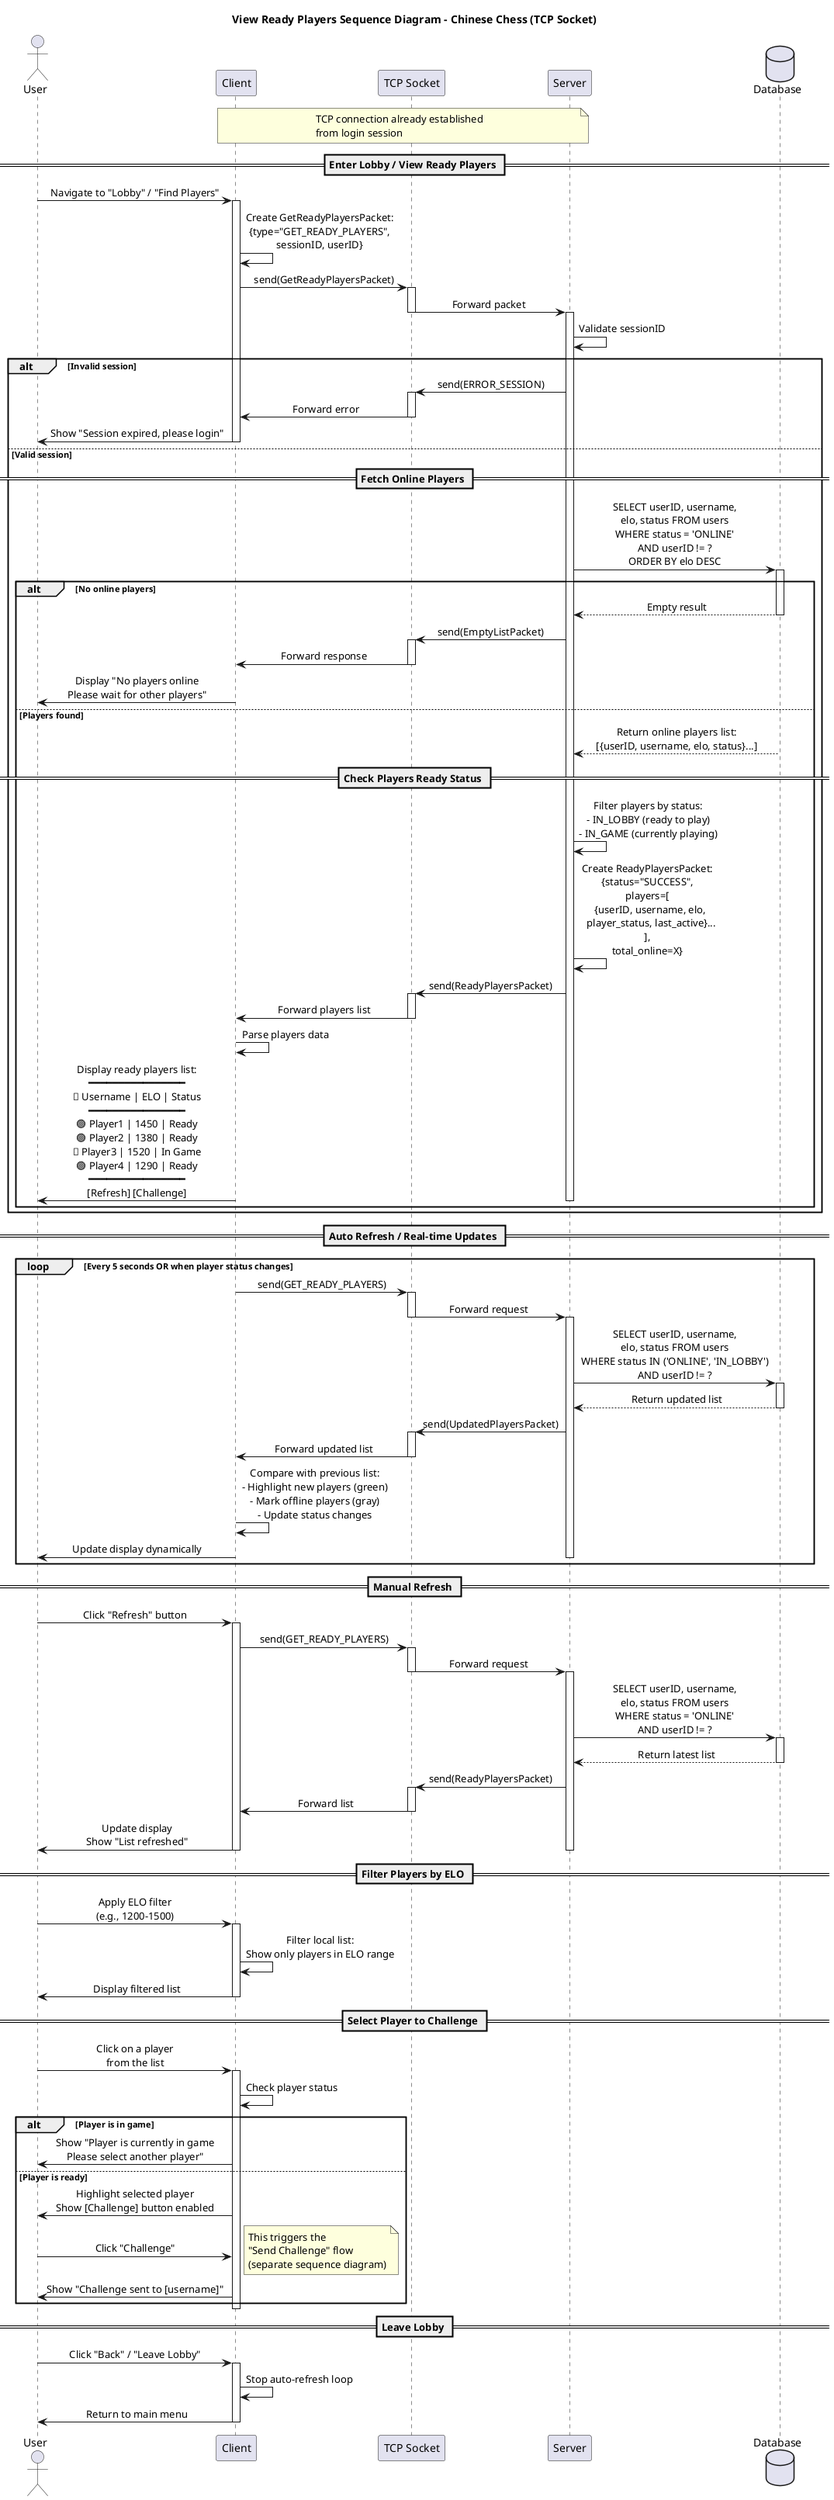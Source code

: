 @startuml
title View Ready Players Sequence Diagram - Chinese Chess (TCP Socket)

skinparam sequenceMessageAlign center
skinparam responseMessageBelowArrow true

actor User
participant "Client" as Client
participant "TCP Socket" as Socket
participant "Server" as Server
database "Database" as DB

note over Client, Server
  TCP connection already established
  from login session
end note

== Enter Lobby / View Ready Players ==
User -> Client: Navigate to "Lobby" / "Find Players"
activate Client

Client -> Client: Create GetReadyPlayersPacket:\n{type="GET_READY_PLAYERS",\nsessionID, userID}

Client -> Socket: send(GetReadyPlayersPacket)
activate Socket
Socket -> Server: Forward packet
deactivate Socket
activate Server

Server -> Server: Validate sessionID

alt Invalid session
    Server -> Socket: send(ERROR_SESSION)
    activate Socket
    Socket -> Client: Forward error
    deactivate Socket
    Client -> User: Show "Session expired, please login"
    deactivate Client
    
else Valid session
    == Fetch Online Players ==
    Server -> DB: SELECT userID, username,\nelo, status FROM users\nWHERE status = 'ONLINE'\nAND userID != ?\nORDER BY elo DESC
    activate DB
    
    alt No online players
        DB --> Server: Empty result
        deactivate DB
        
        Server -> Socket: send(EmptyListPacket)
        activate Socket
        Socket -> Client: Forward response
        deactivate Socket
        
        Client -> User: Display "No players online\nPlease wait for other players"
        deactivate Client
        
    else Players found
        DB --> Server: Return online players list:\n[{userID, username, elo, status}...]
        deactivate DB
        
        == Check Players Ready Status ==
        Server -> Server: Filter players by status:\n- IN_LOBBY (ready to play)\n- IN_GAME (currently playing)
        
        Server -> Server: Create ReadyPlayersPacket:\n{status="SUCCESS",\nplayers=[\n  {userID, username, elo,\n   player_status, last_active}...\n],\ntotal_online=X}
        
        Server -> Socket: send(ReadyPlayersPacket)
        activate Socket
        Socket -> Client: Forward players list
        deactivate Socket
        
        Client -> Client: Parse players data
        
        Client -> User: Display ready players list:\n━━━━━━━━━━━━━━━━\n👤 Username | ELO | Status\n━━━━━━━━━━━━━━━━\n🟢 Player1 | 1450 | Ready\n🟢 Player2 | 1380 | Ready\n🔴 Player3 | 1520 | In Game\n🟢 Player4 | 1290 | Ready\n━━━━━━━━━━━━━━━━\n[Refresh] [Challenge]
        deactivate Client
        deactivate Server
    end
end

== Auto Refresh / Real-time Updates ==
loop Every 5 seconds OR when player status changes
    Client -> Socket: send(GET_READY_PLAYERS)
    activate Socket
    Socket -> Server: Forward request
    deactivate Socket
    activate Server
    
    Server -> DB: SELECT userID, username,\nelo, status FROM users\nWHERE status IN ('ONLINE', 'IN_LOBBY')\nAND userID != ?
    activate DB
    DB --> Server: Return updated list
    deactivate DB
    
    Server -> Socket: send(UpdatedPlayersPacket)
    activate Socket
    Socket -> Client: Forward updated list
    deactivate Socket
    
    Client -> Client: Compare with previous list:\n- Highlight new players (green)\n- Mark offline players (gray)\n- Update status changes
    
    Client -> User: Update display dynamically
    deactivate Server
end

== Manual Refresh ==
User -> Client: Click "Refresh" button
activate Client

Client -> Socket: send(GET_READY_PLAYERS)
activate Socket
Socket -> Server: Forward request
deactivate Socket
activate Server

Server -> DB: SELECT userID, username,\nelo, status FROM users\nWHERE status = 'ONLINE'\nAND userID != ?
activate DB
DB --> Server: Return latest list
deactivate DB

Server -> Socket: send(ReadyPlayersPacket)
activate Socket
Socket -> Client: Forward list
deactivate Socket

Client -> User: Update display\nShow "List refreshed"
deactivate Client
deactivate Server

== Filter Players by ELO ==
User -> Client: Apply ELO filter\n(e.g., 1200-1500)
activate Client

Client -> Client: Filter local list:\nShow only players in ELO range

Client -> User: Display filtered list
deactivate Client

== Select Player to Challenge ==
User -> Client: Click on a player\nfrom the list
activate Client

Client -> Client: Check player status

alt Player is in game
    Client -> User: Show "Player is currently in game\nPlease select another player"
    
else Player is ready
    Client -> User: Highlight selected player\nShow [Challenge] button enabled
    
    User -> Client: Click "Challenge"
    
    note right
      This triggers the
      "Send Challenge" flow
      (separate sequence diagram)
    end note
    
    Client -> User: Show "Challenge sent to [username]"
end

deactivate Client

== Leave Lobby ==
User -> Client: Click "Back" / "Leave Lobby"
activate Client

Client -> Client: Stop auto-refresh loop

Client -> User: Return to main menu
deactivate Client

@enduml